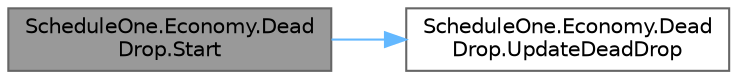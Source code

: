 digraph "ScheduleOne.Economy.DeadDrop.Start"
{
 // LATEX_PDF_SIZE
  bgcolor="transparent";
  edge [fontname=Helvetica,fontsize=10,labelfontname=Helvetica,labelfontsize=10];
  node [fontname=Helvetica,fontsize=10,shape=box,height=0.2,width=0.4];
  rankdir="LR";
  Node1 [id="Node000001",label="ScheduleOne.Economy.Dead\lDrop.Start",height=0.2,width=0.4,color="gray40", fillcolor="grey60", style="filled", fontcolor="black",tooltip=" "];
  Node1 -> Node2 [id="edge1_Node000001_Node000002",color="steelblue1",style="solid",tooltip=" "];
  Node2 [id="Node000002",label="ScheduleOne.Economy.Dead\lDrop.UpdateDeadDrop",height=0.2,width=0.4,color="grey40", fillcolor="white", style="filled",URL="$class_schedule_one_1_1_economy_1_1_dead_drop.html#ad6dc8c55caa48111f902aa3090581db3",tooltip=" "];
}
